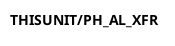 @startuml
title THISUNIT/PH_AL_XFR
!define pressure_setpoint   'RX_PRESS_EM/OP001_VALUE'
!define PRESS_AUTO  4
!define TEMP_OFF    1

@enduml